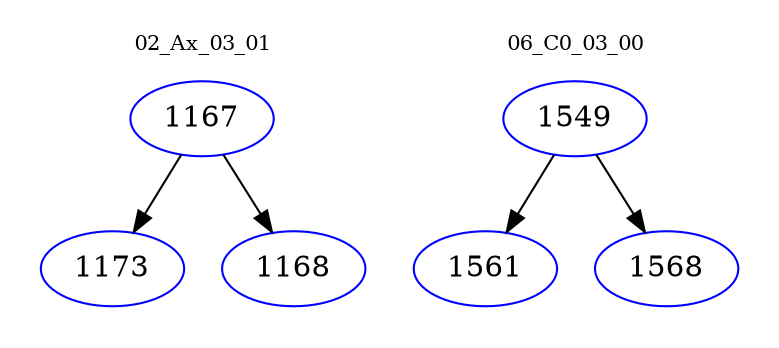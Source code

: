 digraph{
subgraph cluster_0 {
color = white
label = "02_Ax_03_01";
fontsize=10;
T0_1167 [label="1167", color="blue"]
T0_1167 -> T0_1173 [color="black"]
T0_1173 [label="1173", color="blue"]
T0_1167 -> T0_1168 [color="black"]
T0_1168 [label="1168", color="blue"]
}
subgraph cluster_1 {
color = white
label = "06_C0_03_00";
fontsize=10;
T1_1549 [label="1549", color="blue"]
T1_1549 -> T1_1561 [color="black"]
T1_1561 [label="1561", color="blue"]
T1_1549 -> T1_1568 [color="black"]
T1_1568 [label="1568", color="blue"]
}
}
